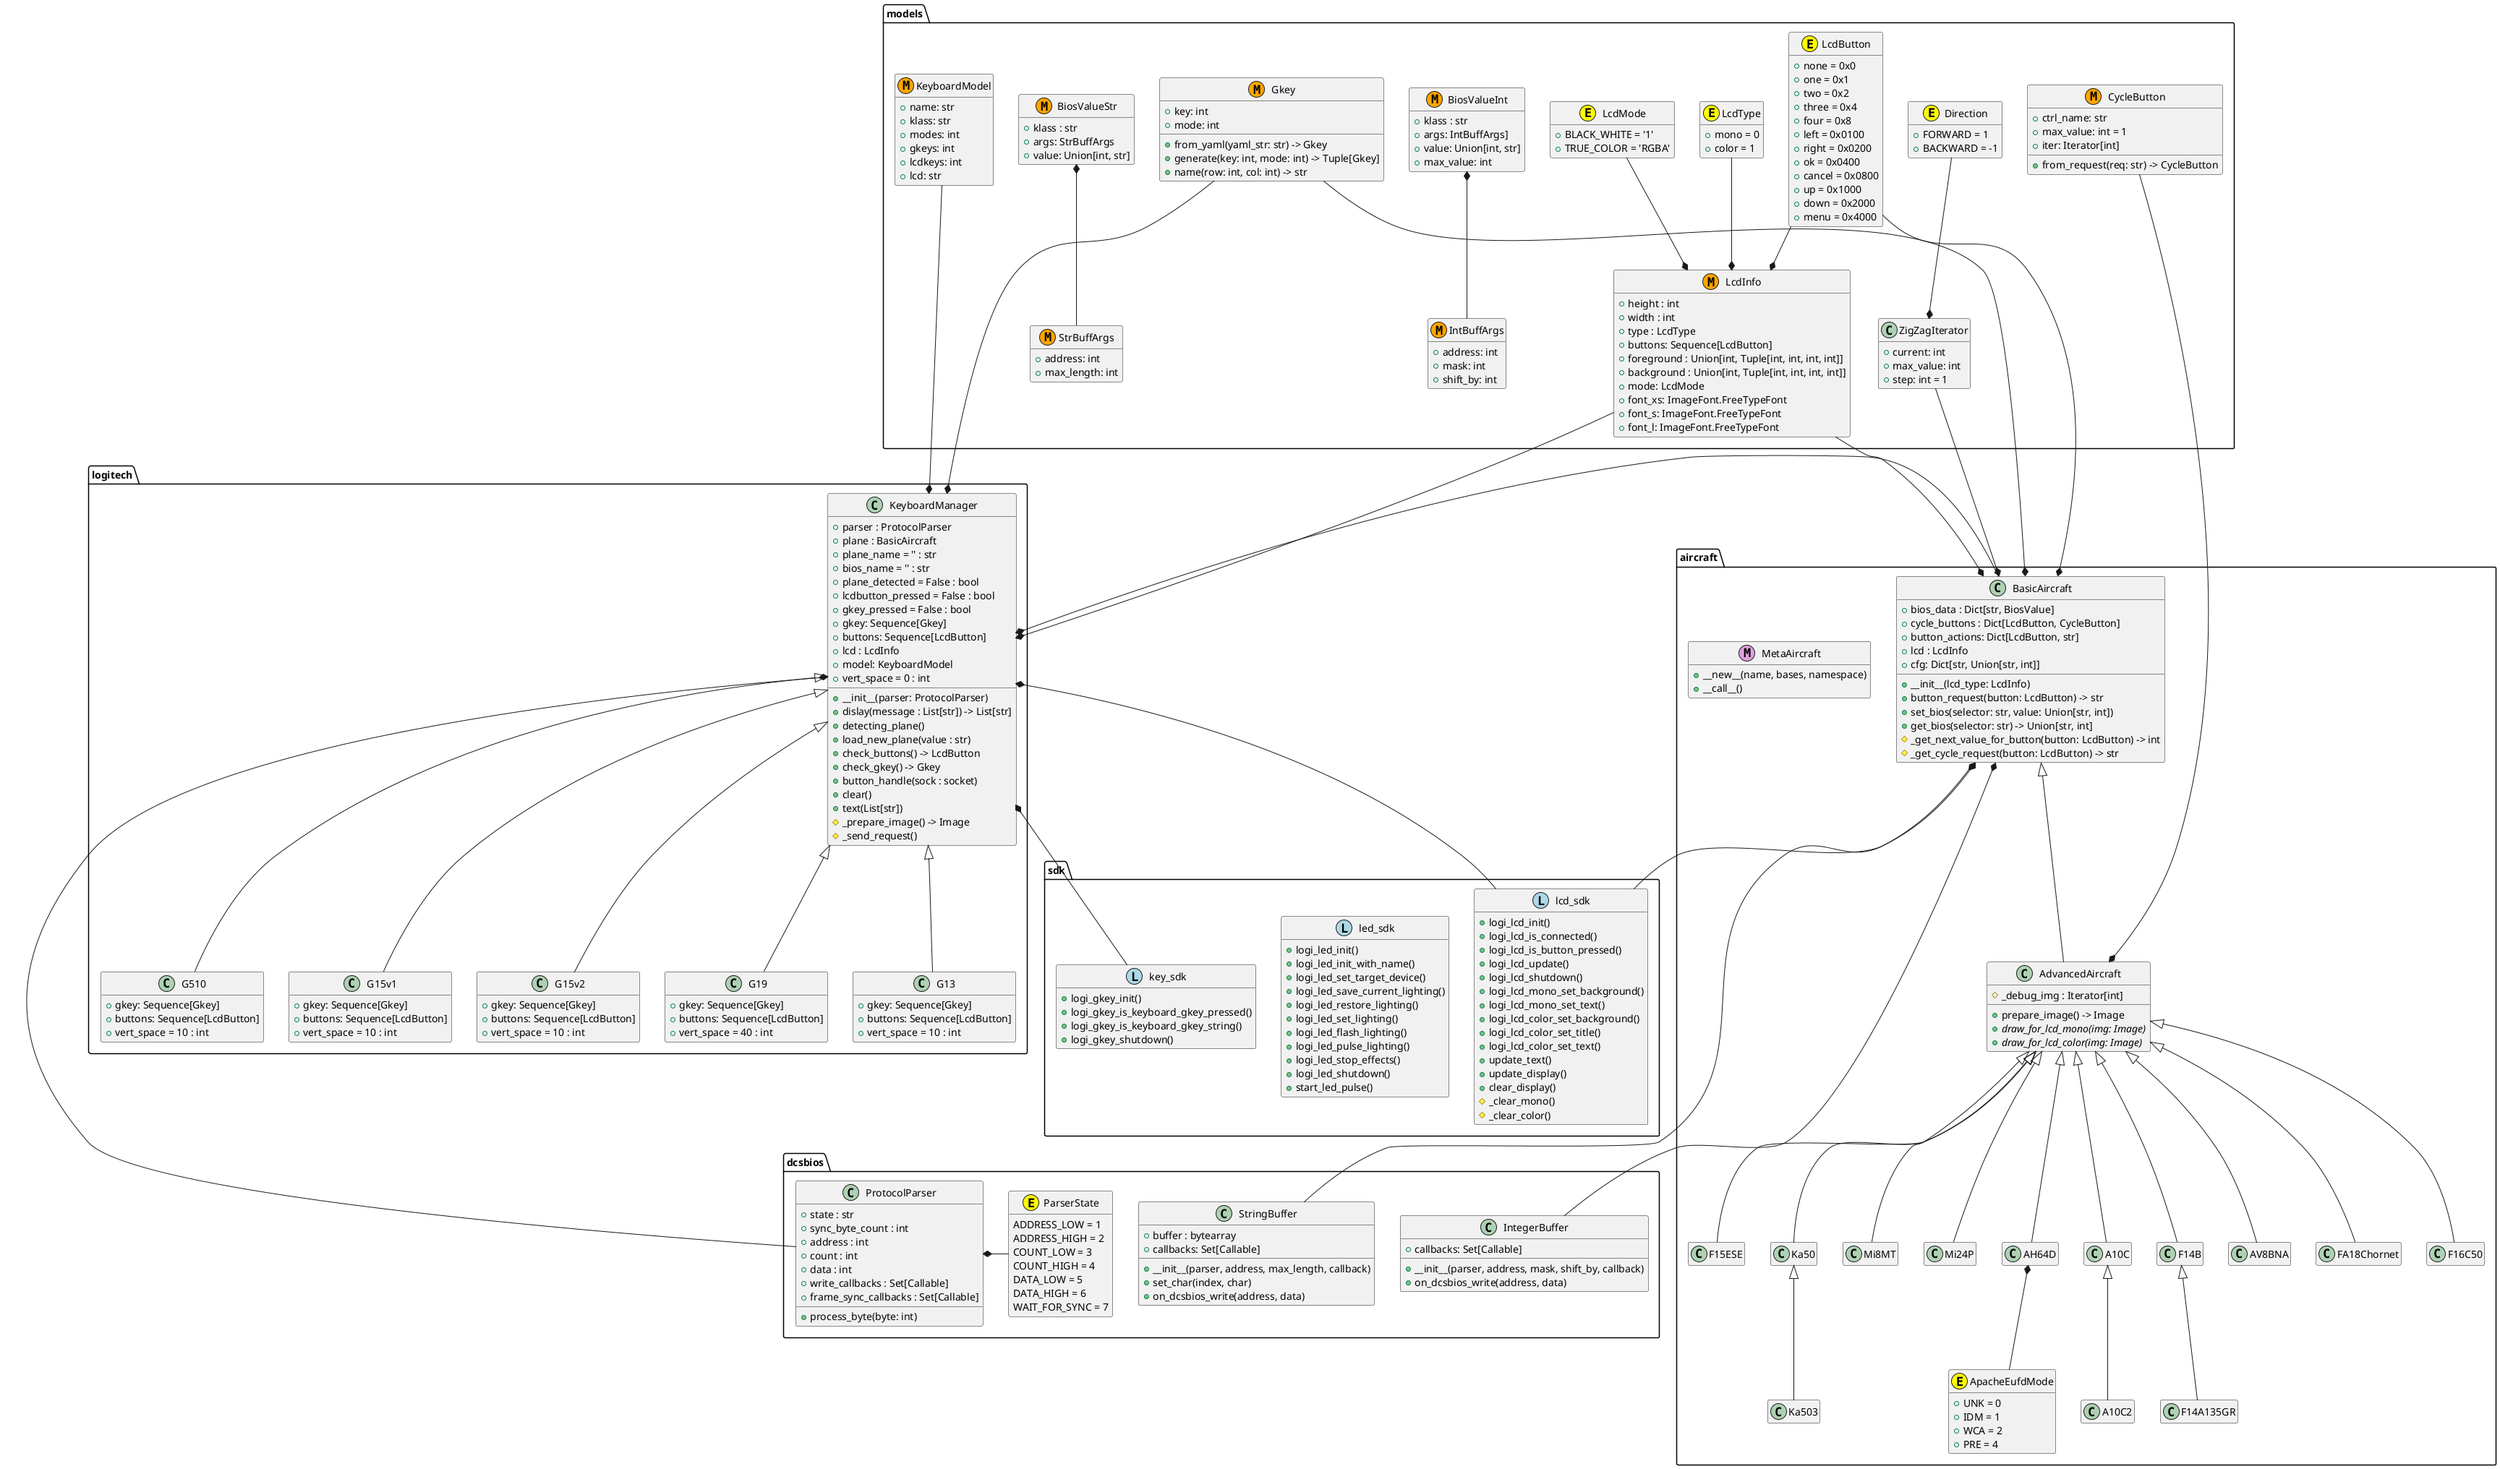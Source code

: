 @startuml
hide empty members

package dcsbios {
    class ProtocolParser {
        + state : str
        + sync_byte_count : int
        + address : int
        + count : int
        + data : int
        + write_callbacks : Set[Callable]
        + frame_sync_callbacks : Set[Callable]
        + process_byte(byte: int)
    }

    class StringBuffer {
        + buffer : bytearray
        + callbacks: Set[Callable]
        + __init__(parser, address, max_length, callback)
        + set_char(index, char)
        + on_dcsbios_write(address, data)
    }

    class IntegerBuffer {
        + callbacks: Set[Callable]
        + __init__(parser, address, mask, shift_by, callback)
        + on_dcsbios_write(address, data)
    }
    class ParserState <<(E,yellow)>> {
        ADDRESS_LOW = 1
        ADDRESS_HIGH = 2
        COUNT_LOW = 3
        COUNT_HIGH = 4
        DATA_LOW = 5
        DATA_HIGH = 6
        WAIT_FOR_SYNC = 7
    }
    ProtocolParser *- ParserState
}

package logitech {
    KeyboardManager <|-- G13
    KeyboardManager <|-- G510
    KeyboardManager <|-- G15v1
    KeyboardManager <|-- G15v2
    KeyboardManager <|-- G19

    class KeyboardManager {
        + parser : ProtocolParser
        + plane : BasicAircraft
        + plane_name = '' : str
        + bios_name = '' : str
        + plane_detected = False : bool
        + lcdbutton_pressed = False : bool
        + gkey_pressed = False : bool
        + gkey: Sequence[Gkey]
        + buttons: Sequence[LcdButton]
        + lcd : LcdInfo
        + model: KeyboardModel
        + vert_space = 0 : int
        + __init__(parser: ProtocolParser)
        + dislay(message : List[str]) -> List[str]
        + detecting_plane()
        + load_new_plane(value : str)
        + check_buttons() -> LcdButton
        + check_gkey() -> Gkey
        + button_handle(sock : socket)
        + clear()
        + text(List[str])
        # _prepare_image() -> Image
        # _send_request()
    }

    class G13 {
        + gkey: Sequence[Gkey]
        + buttons: Sequence[LcdButton]
        + vert_space = 10 : int
    }

    class G510 {
        + gkey: Sequence[Gkey]
        + buttons: Sequence[LcdButton]
        + vert_space = 10 : int
    }

    class G15v1 {
        + gkey: Sequence[Gkey]
        + buttons: Sequence[LcdButton]
        + vert_space = 10 : int
    }

    class G15v2 {
        + gkey: Sequence[Gkey]
        + buttons: Sequence[LcdButton]
        + vert_space = 10 : int
    }

    class G19 {
        + gkey: Sequence[Gkey]
        + buttons: Sequence[LcdButton]
        + vert_space = 40 : int
    }
}

package aircraft {
    BasicAircraft <|-- AdvancedAircraft
    AdvancedAircraft <|-- FA18Chornet
    AdvancedAircraft <|-- F16C50
    AdvancedAircraft <|-- F15ESE
    AdvancedAircraft <|-- Ka50
    Ka50 <|-- Ka503
    AdvancedAircraft <|-- Mi8MT
    AdvancedAircraft <|-- Mi24P
    AdvancedAircraft <|-- AH64D
    AdvancedAircraft <|-- A10C
    A10C <|-- A10C2
    AdvancedAircraft <|-- F14B
    F14B <|-- F14A135GR
    AdvancedAircraft <|-- AV8BNA
    AH64D *-- ApacheEufdMode

    class MetaAircraft <<(M,plum)>> {
        + __new__(name, bases, namespace)
        + __call__()
    }

    class BasicAircraft {
        + bios_data : Dict[str, BiosValue]
        + cycle_buttons : Dict[LcdButton, CycleButton]
        + button_actions: Dict[LcdButton, str]
        + lcd : LcdInfo
        + cfg: Dict[str, Union[str, int]]
        + __init__(lcd_type: LcdInfo)
        + button_request(button: LcdButton) -> str
        + set_bios(selector: str, value: Union[str, int])
        + get_bios(selector: str) -> Union[str, int]
        # _get_next_value_for_button(button: LcdButton) -> int
        # _get_cycle_request(button: LcdButton) -> str
    }

    class AdvancedAircraft {
        # _debug_img : Iterator[int]
        + prepare_image() -> Image
        + {abstract} draw_for_lcd_mono(img: Image)
        + {abstract} draw_for_lcd_color(img: Image)
    }

    class ApacheEufdMode <<(E,yellow)>> {
        + UNK = 0
        + IDM = 1
        + WCA = 2
        + PRE = 4
    }
}

package models {
    class Direction <<(E,yellow)>> {
        + FORWARD = 1
        + BACKWARD = -1
    }

    class ZigZagIterator {
        + current: int
        + max_value: int
        + step: int = 1
    }

    class CycleButton <<(M,orange)>> {
        + ctrl_name: str
        + max_value: int = 1
        + iter: Iterator[int]
        + from_request(req: str) -> CycleButton
    }

    class LcdInfo <<(M,orange)>> {
        + height : int
        + width : int
        + type : LcdType
        + buttons: Sequence[LcdButton]
        + foreground : Union[int, Tuple[int, int, int, int]]
        + background : Union[int, Tuple[int, int, int, int]]
        + mode: LcdMode
        + font_xs: ImageFont.FreeTypeFont
        + font_s: ImageFont.FreeTypeFont
        + font_l: ImageFont.FreeTypeFont
    }

    class LcdMode <<(E,yellow)>> {
        + BLACK_WHITE = '1'
        + TRUE_COLOR = 'RGBA'
    }

    class LcdType <<(E,yellow)>> {
        + mono = 0
        + color = 1
    }

    class Gkey <<(M,orange)>> {
        + key: int
        + mode: int
        + from_yaml(yaml_str: str) -> Gkey
        + generate(key: int, mode: int) -> Tuple[Gkey]
        + name(row: int, col: int) -> str
    }

    class LcdButton <<(E,yellow)>> {
        + none = 0x0
        + one = 0x1
        + two = 0x2
        + three = 0x4
        + four = 0x8
        + left = 0x0100
        + right = 0x0200
        + ok = 0x0400
        + cancel = 0x0800
        + up = 0x1000
        + down = 0x2000
        + menu = 0x4000
    }

    class IntBuffArgs <<(M,orange)>> {
        + address: int
        + mask: int
        + shift_by: int
    }

    class StrBuffArgs <<(M,orange)>> {
        + address: int
        + max_length: int
    }

    class BiosValueInt <<(M,orange)>> {
        + klass : str
        + args: IntBuffArgs]
        + value: Union[int, str]
        + max_value: int
    }

    class BiosValueStr <<(M,orange)>> {
        + klass : str
        + args: StrBuffArgs
        + value: Union[int, str]
    }

    class KeyboardModel <<(M,orange)>> {
        + name: str
        + klass: str
        + modes: int
        + gkeys: int
        + lcdkeys: int
        + lcd: str
    }

BiosValueInt *-- IntBuffArgs
BiosValueStr *-- StrBuffArgs

LcdType --* LcdInfo
LcdMode --* LcdInfo
LcdButton --* LcdInfo
LcdButton -* BasicAircraft
Gkey --* BasicAircraft
Gkey --* KeyboardManager
Direction --* ZigZagIterator
ZigZagIterator --* BasicAircraft
KeyboardModel -* KeyboardManager
}
package sdk{
    class lcd_sdk <<(L,lightblue)>> {
        + logi_lcd_init()
        + logi_lcd_is_connected()
        + logi_lcd_is_button_pressed()
        + logi_lcd_update()
        + logi_lcd_shutdown()
        + logi_lcd_mono_set_background()
        + logi_lcd_mono_set_text()
        + logi_lcd_color_set_background()
        + logi_lcd_color_set_title()
        + logi_lcd_color_set_text()
        + update_text()
        + update_display()
        + clear_display()
        # _clear_mono()
        # _clear_color()
    }
    class led_sdk <<(L,lightblue)>> {
        + logi_led_init()
        + logi_led_init_with_name()
        + logi_led_set_target_device()
        + logi_led_save_current_lighting()
        + logi_led_restore_lighting()
        + logi_led_set_lighting()
        + logi_led_flash_lighting()
        + logi_led_pulse_lighting()
        + logi_led_stop_effects()
        + logi_led_shutdown()
        + start_led_pulse()
    }
    class key_sdk <<(L,lightblue)>> {
        + logi_gkey_init()
        + logi_gkey_is_keyboard_gkey_pressed()
        + logi_gkey_is_keyboard_gkey_string()
        + logi_gkey_shutdown()
    }
}

KeyboardManager *- BasicAircraft
LcdInfo -* KeyboardManager
KeyboardManager *--- ProtocolParser
KeyboardManager *-- lcd_sdk
KeyboardManager *-- key_sdk

LcdInfo --* BasicAircraft
BasicAircraft *-- StringBuffer
BasicAircraft *--- IntegerBuffer
BasicAircraft *-- lcd_sdk
AdvancedAircraft *- CycleButton
@enduml
